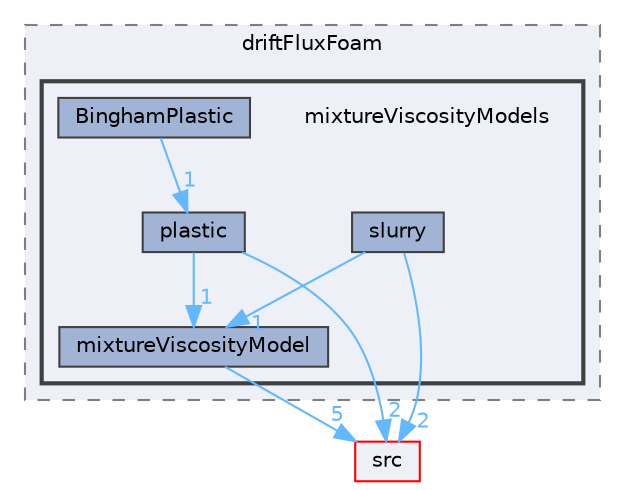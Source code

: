 digraph "applications/solvers/multiphase/driftFluxFoam/mixtureViscosityModels"
{
 // LATEX_PDF_SIZE
  bgcolor="transparent";
  edge [fontname=Helvetica,fontsize=10,labelfontname=Helvetica,labelfontsize=10];
  node [fontname=Helvetica,fontsize=10,shape=box,height=0.2,width=0.4];
  compound=true
  subgraph clusterdir_0c082c89dfcc226032574eee25dcdb41 {
    graph [ bgcolor="#edf0f7", pencolor="grey50", label="driftFluxFoam", fontname=Helvetica,fontsize=10 style="filled,dashed", URL="dir_0c082c89dfcc226032574eee25dcdb41.html",tooltip=""]
  subgraph clusterdir_86eef1904a5ad7add78c6b09bd981540 {
    graph [ bgcolor="#edf0f7", pencolor="grey25", label="", fontname=Helvetica,fontsize=10 style="filled,bold", URL="dir_86eef1904a5ad7add78c6b09bd981540.html",tooltip=""]
    dir_86eef1904a5ad7add78c6b09bd981540 [shape=plaintext, label="mixtureViscosityModels"];
  dir_81cf262e34f62d926c89997089e4f18c [label="BinghamPlastic", fillcolor="#a2b4d6", color="grey25", style="filled", URL="dir_81cf262e34f62d926c89997089e4f18c.html",tooltip=""];
  dir_ac40645327a114f12c472209a62f12a1 [label="mixtureViscosityModel", fillcolor="#a2b4d6", color="grey25", style="filled", URL="dir_ac40645327a114f12c472209a62f12a1.html",tooltip=""];
  dir_bf1885526af51fd120af9c2a2654e5a2 [label="plastic", fillcolor="#a2b4d6", color="grey25", style="filled", URL="dir_bf1885526af51fd120af9c2a2654e5a2.html",tooltip=""];
  dir_e7ca2ae35e4614ba2609bf218d742e09 [label="slurry", fillcolor="#a2b4d6", color="grey25", style="filled", URL="dir_e7ca2ae35e4614ba2609bf218d742e09.html",tooltip=""];
  }
  }
  dir_68267d1309a1af8e8297ef4c3efbcdba [label="src", fillcolor="#edf0f7", color="red", style="filled", URL="dir_68267d1309a1af8e8297ef4c3efbcdba.html",tooltip=""];
  dir_81cf262e34f62d926c89997089e4f18c->dir_bf1885526af51fd120af9c2a2654e5a2 [headlabel="1", labeldistance=1.5 headhref="dir_000273_002928.html" href="dir_000273_002928.html" color="steelblue1" fontcolor="steelblue1"];
  dir_ac40645327a114f12c472209a62f12a1->dir_68267d1309a1af8e8297ef4c3efbcdba [headlabel="5", labeldistance=1.5 headhref="dir_002419_003729.html" href="dir_002419_003729.html" color="steelblue1" fontcolor="steelblue1"];
  dir_bf1885526af51fd120af9c2a2654e5a2->dir_68267d1309a1af8e8297ef4c3efbcdba [headlabel="2", labeldistance=1.5 headhref="dir_002928_003729.html" href="dir_002928_003729.html" color="steelblue1" fontcolor="steelblue1"];
  dir_bf1885526af51fd120af9c2a2654e5a2->dir_ac40645327a114f12c472209a62f12a1 [headlabel="1", labeldistance=1.5 headhref="dir_002928_002419.html" href="dir_002928_002419.html" color="steelblue1" fontcolor="steelblue1"];
  dir_e7ca2ae35e4614ba2609bf218d742e09->dir_68267d1309a1af8e8297ef4c3efbcdba [headlabel="2", labeldistance=1.5 headhref="dir_003592_003729.html" href="dir_003592_003729.html" color="steelblue1" fontcolor="steelblue1"];
  dir_e7ca2ae35e4614ba2609bf218d742e09->dir_ac40645327a114f12c472209a62f12a1 [headlabel="1", labeldistance=1.5 headhref="dir_003592_002419.html" href="dir_003592_002419.html" color="steelblue1" fontcolor="steelblue1"];
}
